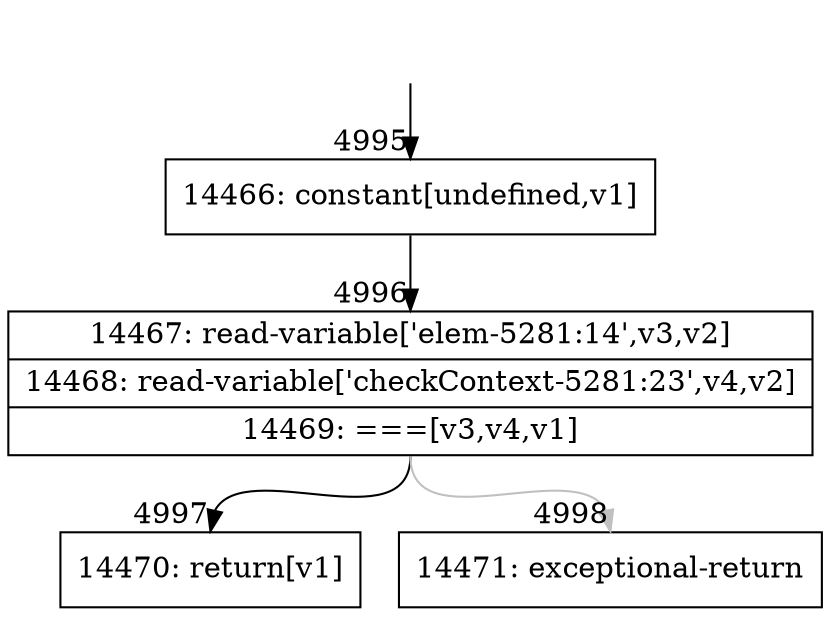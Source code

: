 digraph {
rankdir="TD"
BB_entry329[shape=none,label=""];
BB_entry329 -> BB4995 [tailport=s, headport=n, headlabel="    4995"]
BB4995 [shape=record label="{14466: constant[undefined,v1]}" ] 
BB4995 -> BB4996 [tailport=s, headport=n, headlabel="      4996"]
BB4996 [shape=record label="{14467: read-variable['elem-5281:14',v3,v2]|14468: read-variable['checkContext-5281:23',v4,v2]|14469: ===[v3,v4,v1]}" ] 
BB4996 -> BB4997 [tailport=s, headport=n, headlabel="      4997"]
BB4996 -> BB4998 [tailport=s, headport=n, color=gray, headlabel="      4998"]
BB4997 [shape=record label="{14470: return[v1]}" ] 
BB4998 [shape=record label="{14471: exceptional-return}" ] 
}
